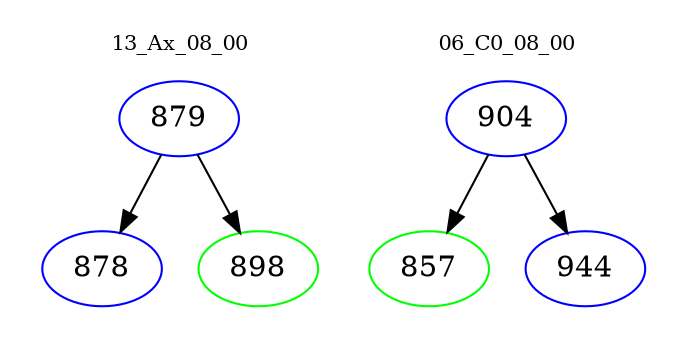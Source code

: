 digraph{
subgraph cluster_0 {
color = white
label = "13_Ax_08_00";
fontsize=10;
T0_879 [label="879", color="blue"]
T0_879 -> T0_878 [color="black"]
T0_878 [label="878", color="blue"]
T0_879 -> T0_898 [color="black"]
T0_898 [label="898", color="green"]
}
subgraph cluster_1 {
color = white
label = "06_C0_08_00";
fontsize=10;
T1_904 [label="904", color="blue"]
T1_904 -> T1_857 [color="black"]
T1_857 [label="857", color="green"]
T1_904 -> T1_944 [color="black"]
T1_944 [label="944", color="blue"]
}
}
